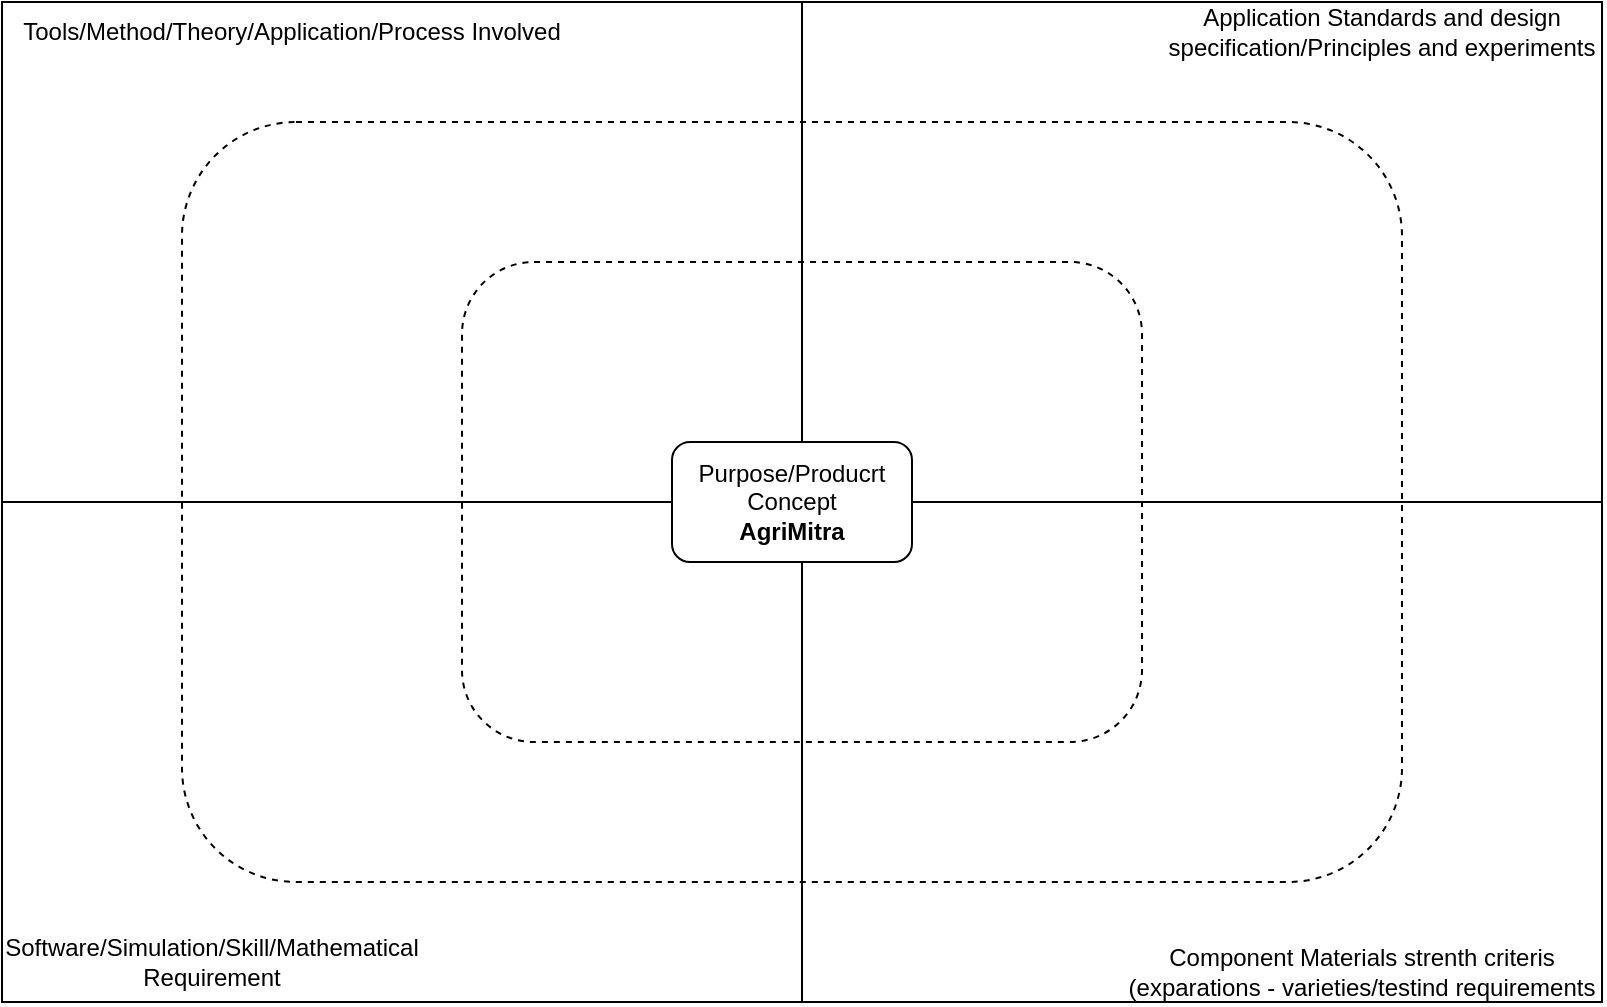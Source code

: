 <mxfile version="26.1.1">
  <diagram name="Page-1" id="OPphfTxZR9TJYS7WKoCl">
    <mxGraphModel dx="1050" dy="621" grid="1" gridSize="10" guides="1" tooltips="1" connect="1" arrows="1" fold="1" page="1" pageScale="1" pageWidth="850" pageHeight="1100" math="0" shadow="0">
      <root>
        <mxCell id="0" />
        <mxCell id="1" parent="0" />
        <mxCell id="-IGh7Rk-54YWZfMcdIw7-1" value="" style="rounded=0;whiteSpace=wrap;html=1;" vertex="1" parent="1">
          <mxGeometry x="30" y="70" width="800" height="500" as="geometry" />
        </mxCell>
        <mxCell id="-IGh7Rk-54YWZfMcdIw7-7" value="" style="rounded=1;whiteSpace=wrap;html=1;dashed=1;" vertex="1" parent="1">
          <mxGeometry x="120" y="130" width="610" height="380" as="geometry" />
        </mxCell>
        <mxCell id="-IGh7Rk-54YWZfMcdIw7-6" value="" style="rounded=1;html=1;border=dotted;dashed=1;" vertex="1" parent="1">
          <mxGeometry x="260" y="200" width="340" height="240" as="geometry" />
        </mxCell>
        <mxCell id="-IGh7Rk-54YWZfMcdIw7-5" value="" style="endArrow=none;html=1;rounded=0;exitX=0;exitY=0.5;exitDx=0;exitDy=0;entryX=1;entryY=0.5;entryDx=0;entryDy=0;" edge="1" parent="1" source="-IGh7Rk-54YWZfMcdIw7-1" target="-IGh7Rk-54YWZfMcdIw7-4">
          <mxGeometry width="50" height="50" relative="1" as="geometry">
            <mxPoint x="30" y="270" as="sourcePoint" />
            <mxPoint x="830" y="270" as="targetPoint" />
          </mxGeometry>
        </mxCell>
        <mxCell id="-IGh7Rk-54YWZfMcdIw7-2" value="" style="endArrow=none;html=1;rounded=0;entryX=0.5;entryY=0;entryDx=0;entryDy=0;exitX=0.5;exitY=1;exitDx=0;exitDy=0;" edge="1" parent="1" source="-IGh7Rk-54YWZfMcdIw7-1" target="-IGh7Rk-54YWZfMcdIw7-1">
          <mxGeometry width="50" height="50" relative="1" as="geometry">
            <mxPoint x="400" y="350" as="sourcePoint" />
            <mxPoint x="450" y="300" as="targetPoint" />
          </mxGeometry>
        </mxCell>
        <mxCell id="-IGh7Rk-54YWZfMcdIw7-3" value="" style="endArrow=none;html=1;rounded=0;exitX=0;exitY=0.5;exitDx=0;exitDy=0;entryX=1;entryY=0.5;entryDx=0;entryDy=0;" edge="1" parent="1" source="-IGh7Rk-54YWZfMcdIw7-4" target="-IGh7Rk-54YWZfMcdIw7-1">
          <mxGeometry width="50" height="50" relative="1" as="geometry">
            <mxPoint x="400" y="350" as="sourcePoint" />
            <mxPoint x="450" y="300" as="targetPoint" />
          </mxGeometry>
        </mxCell>
        <mxCell id="-IGh7Rk-54YWZfMcdIw7-4" value="Purpose/Producrt&lt;div&gt;Concept&lt;/div&gt;&lt;div&gt;&lt;b&gt;AgriMitra&lt;/b&gt;&lt;/div&gt;" style="rounded=1;whiteSpace=wrap;html=1;" vertex="1" parent="1">
          <mxGeometry x="365" y="290" width="120" height="60" as="geometry" />
        </mxCell>
        <mxCell id="-IGh7Rk-54YWZfMcdIw7-8" value="Tools/Method/Theory/Application/Process Involved" style="text;html=1;align=center;verticalAlign=middle;whiteSpace=wrap;rounded=0;" vertex="1" parent="1">
          <mxGeometry x="30" y="70" width="290" height="30" as="geometry" />
        </mxCell>
        <mxCell id="-IGh7Rk-54YWZfMcdIw7-9" value="Application Standards and design specification/Principles and experiments" style="text;html=1;align=center;verticalAlign=middle;whiteSpace=wrap;rounded=0;" vertex="1" parent="1">
          <mxGeometry x="610" y="70" width="220" height="30" as="geometry" />
        </mxCell>
        <mxCell id="-IGh7Rk-54YWZfMcdIw7-10" value="Software/Simulation/Skill/Mathematical Requirement" style="text;html=1;align=center;verticalAlign=middle;whiteSpace=wrap;rounded=0;" vertex="1" parent="1">
          <mxGeometry x="60" y="530" width="150" height="40" as="geometry" />
        </mxCell>
        <mxCell id="-IGh7Rk-54YWZfMcdIw7-11" value="Component Materials strenth criteris (exparations - varieties/testind requirements" style="text;html=1;align=center;verticalAlign=middle;whiteSpace=wrap;rounded=0;" vertex="1" parent="1">
          <mxGeometry x="590" y="540" width="240" height="30" as="geometry" />
        </mxCell>
      </root>
    </mxGraphModel>
  </diagram>
</mxfile>
